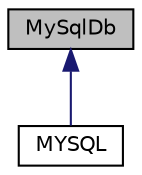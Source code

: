 digraph "MySqlDb"
{
  edge [fontname="Helvetica",fontsize="10",labelfontname="Helvetica",labelfontsize="10"];
  node [fontname="Helvetica",fontsize="10",shape=record];
  Node0 [label="MySqlDb",height=0.2,width=0.4,color="black", fillcolor="grey75", style="filled", fontcolor="black"];
  Node0 -> Node1 [dir="back",color="midnightblue",fontsize="10",style="solid",fontname="Helvetica"];
  Node1 [label="MYSQL",height=0.2,width=0.4,color="black", fillcolor="white", style="filled",URL="$class_zest_1_1_database_1_1_m_y_s_q_l.html"];
}

